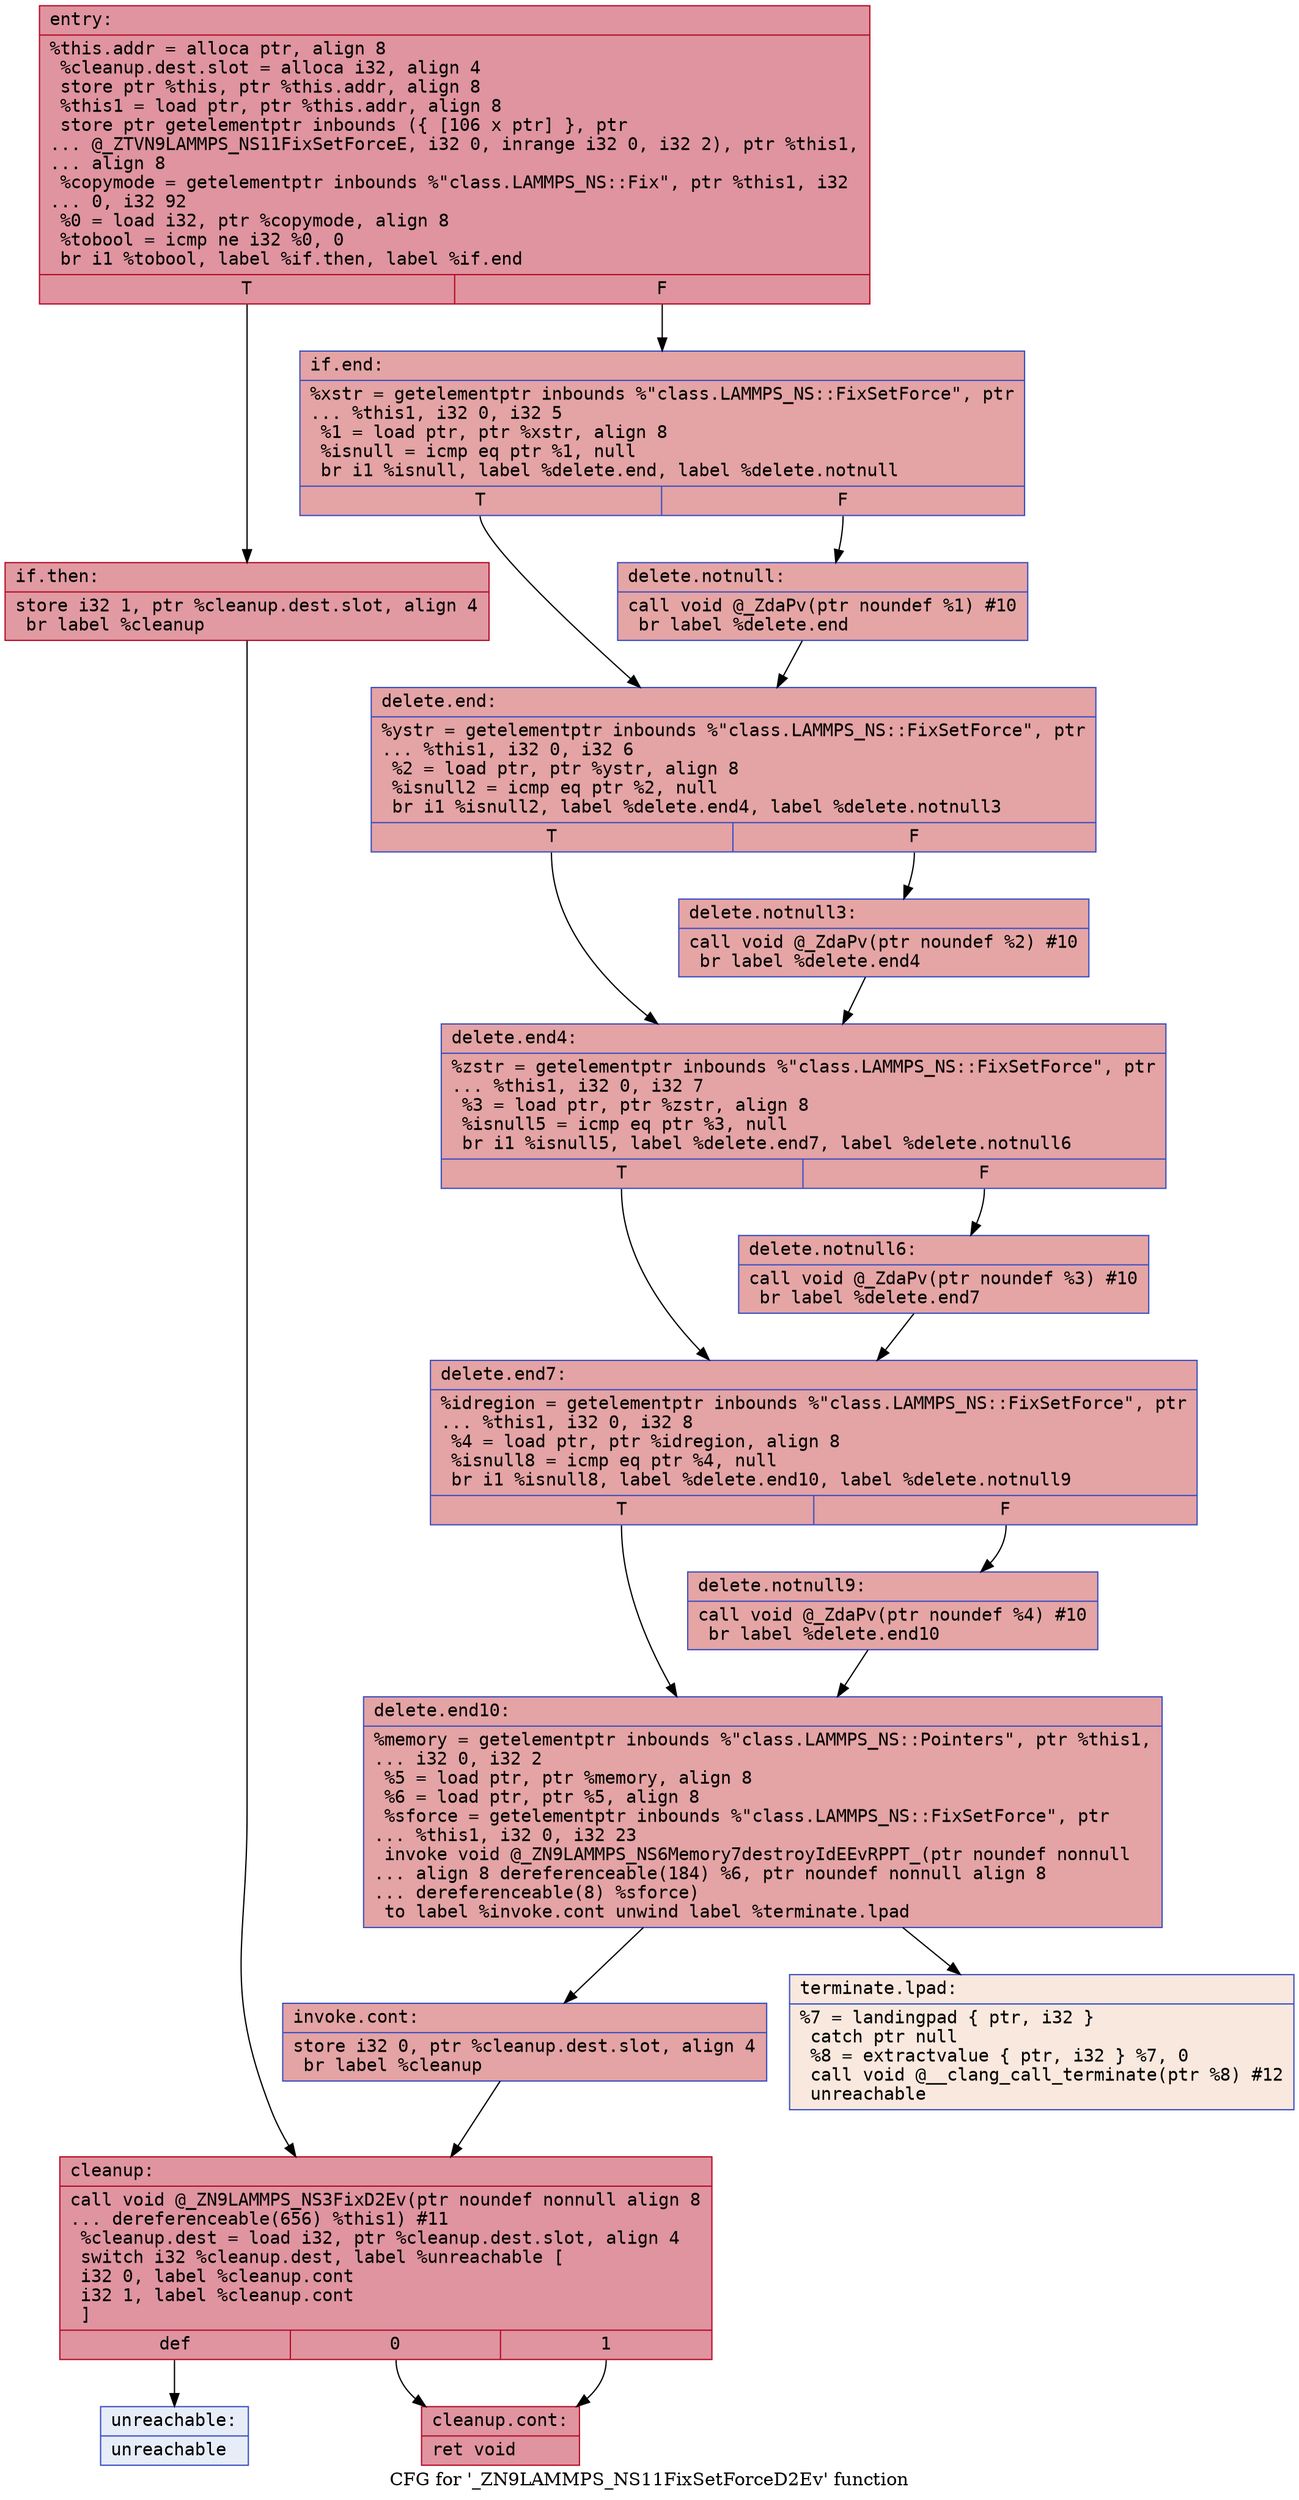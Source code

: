 digraph "CFG for '_ZN9LAMMPS_NS11FixSetForceD2Ev' function" {
	label="CFG for '_ZN9LAMMPS_NS11FixSetForceD2Ev' function";

	Node0x561adf9e9140 [shape=record,color="#b70d28ff", style=filled, fillcolor="#b70d2870" fontname="Courier",label="{entry:\l|  %this.addr = alloca ptr, align 8\l  %cleanup.dest.slot = alloca i32, align 4\l  store ptr %this, ptr %this.addr, align 8\l  %this1 = load ptr, ptr %this.addr, align 8\l  store ptr getelementptr inbounds (\{ [106 x ptr] \}, ptr\l... @_ZTVN9LAMMPS_NS11FixSetForceE, i32 0, inrange i32 0, i32 2), ptr %this1,\l... align 8\l  %copymode = getelementptr inbounds %\"class.LAMMPS_NS::Fix\", ptr %this1, i32\l... 0, i32 92\l  %0 = load i32, ptr %copymode, align 8\l  %tobool = icmp ne i32 %0, 0\l  br i1 %tobool, label %if.then, label %if.end\l|{<s0>T|<s1>F}}"];
	Node0x561adf9e9140:s0 -> Node0x561adf9e95d0[tooltip="entry -> if.then\nProbability 62.50%" ];
	Node0x561adf9e9140:s1 -> Node0x561adf9e9640[tooltip="entry -> if.end\nProbability 37.50%" ];
	Node0x561adf9e95d0 [shape=record,color="#b70d28ff", style=filled, fillcolor="#bb1b2c70" fontname="Courier",label="{if.then:\l|  store i32 1, ptr %cleanup.dest.slot, align 4\l  br label %cleanup\l}"];
	Node0x561adf9e95d0 -> Node0x561adf9e9830[tooltip="if.then -> cleanup\nProbability 100.00%" ];
	Node0x561adf9e9640 [shape=record,color="#3d50c3ff", style=filled, fillcolor="#c32e3170" fontname="Courier",label="{if.end:\l|  %xstr = getelementptr inbounds %\"class.LAMMPS_NS::FixSetForce\", ptr\l... %this1, i32 0, i32 5\l  %1 = load ptr, ptr %xstr, align 8\l  %isnull = icmp eq ptr %1, null\l  br i1 %isnull, label %delete.end, label %delete.notnull\l|{<s0>T|<s1>F}}"];
	Node0x561adf9e9640:s0 -> Node0x561adf9e9b20[tooltip="if.end -> delete.end\nProbability 37.50%" ];
	Node0x561adf9e9640:s1 -> Node0x561adf9e9d10[tooltip="if.end -> delete.notnull\nProbability 62.50%" ];
	Node0x561adf9e9d10 [shape=record,color="#3d50c3ff", style=filled, fillcolor="#c5333470" fontname="Courier",label="{delete.notnull:\l|  call void @_ZdaPv(ptr noundef %1) #10\l  br label %delete.end\l}"];
	Node0x561adf9e9d10 -> Node0x561adf9e9b20[tooltip="delete.notnull -> delete.end\nProbability 100.00%" ];
	Node0x561adf9e9b20 [shape=record,color="#3d50c3ff", style=filled, fillcolor="#c32e3170" fontname="Courier",label="{delete.end:\l|  %ystr = getelementptr inbounds %\"class.LAMMPS_NS::FixSetForce\", ptr\l... %this1, i32 0, i32 6\l  %2 = load ptr, ptr %ystr, align 8\l  %isnull2 = icmp eq ptr %2, null\l  br i1 %isnull2, label %delete.end4, label %delete.notnull3\l|{<s0>T|<s1>F}}"];
	Node0x561adf9e9b20:s0 -> Node0x561adf9ea220[tooltip="delete.end -> delete.end4\nProbability 37.50%" ];
	Node0x561adf9e9b20:s1 -> Node0x561adf9ea2a0[tooltip="delete.end -> delete.notnull3\nProbability 62.50%" ];
	Node0x561adf9ea2a0 [shape=record,color="#3d50c3ff", style=filled, fillcolor="#c5333470" fontname="Courier",label="{delete.notnull3:\l|  call void @_ZdaPv(ptr noundef %2) #10\l  br label %delete.end4\l}"];
	Node0x561adf9ea2a0 -> Node0x561adf9ea220[tooltip="delete.notnull3 -> delete.end4\nProbability 100.00%" ];
	Node0x561adf9ea220 [shape=record,color="#3d50c3ff", style=filled, fillcolor="#c32e3170" fontname="Courier",label="{delete.end4:\l|  %zstr = getelementptr inbounds %\"class.LAMMPS_NS::FixSetForce\", ptr\l... %this1, i32 0, i32 7\l  %3 = load ptr, ptr %zstr, align 8\l  %isnull5 = icmp eq ptr %3, null\l  br i1 %isnull5, label %delete.end7, label %delete.notnull6\l|{<s0>T|<s1>F}}"];
	Node0x561adf9ea220:s0 -> Node0x561adf9ea790[tooltip="delete.end4 -> delete.end7\nProbability 37.50%" ];
	Node0x561adf9ea220:s1 -> Node0x561adf9ea7e0[tooltip="delete.end4 -> delete.notnull6\nProbability 62.50%" ];
	Node0x561adf9ea7e0 [shape=record,color="#3d50c3ff", style=filled, fillcolor="#c5333470" fontname="Courier",label="{delete.notnull6:\l|  call void @_ZdaPv(ptr noundef %3) #10\l  br label %delete.end7\l}"];
	Node0x561adf9ea7e0 -> Node0x561adf9ea790[tooltip="delete.notnull6 -> delete.end7\nProbability 100.00%" ];
	Node0x561adf9ea790 [shape=record,color="#3d50c3ff", style=filled, fillcolor="#c32e3170" fontname="Courier",label="{delete.end7:\l|  %idregion = getelementptr inbounds %\"class.LAMMPS_NS::FixSetForce\", ptr\l... %this1, i32 0, i32 8\l  %4 = load ptr, ptr %idregion, align 8\l  %isnull8 = icmp eq ptr %4, null\l  br i1 %isnull8, label %delete.end10, label %delete.notnull9\l|{<s0>T|<s1>F}}"];
	Node0x561adf9ea790:s0 -> Node0x561adf9eacb0[tooltip="delete.end7 -> delete.end10\nProbability 37.50%" ];
	Node0x561adf9ea790:s1 -> Node0x561adf9e9b70[tooltip="delete.end7 -> delete.notnull9\nProbability 62.50%" ];
	Node0x561adf9e9b70 [shape=record,color="#3d50c3ff", style=filled, fillcolor="#c5333470" fontname="Courier",label="{delete.notnull9:\l|  call void @_ZdaPv(ptr noundef %4) #10\l  br label %delete.end10\l}"];
	Node0x561adf9e9b70 -> Node0x561adf9eacb0[tooltip="delete.notnull9 -> delete.end10\nProbability 100.00%" ];
	Node0x561adf9eacb0 [shape=record,color="#3d50c3ff", style=filled, fillcolor="#c32e3170" fontname="Courier",label="{delete.end10:\l|  %memory = getelementptr inbounds %\"class.LAMMPS_NS::Pointers\", ptr %this1,\l... i32 0, i32 2\l  %5 = load ptr, ptr %memory, align 8\l  %6 = load ptr, ptr %5, align 8\l  %sforce = getelementptr inbounds %\"class.LAMMPS_NS::FixSetForce\", ptr\l... %this1, i32 0, i32 23\l  invoke void @_ZN9LAMMPS_NS6Memory7destroyIdEEvRPPT_(ptr noundef nonnull\l... align 8 dereferenceable(184) %6, ptr noundef nonnull align 8\l... dereferenceable(8) %sforce)\l          to label %invoke.cont unwind label %terminate.lpad\l}"];
	Node0x561adf9eacb0 -> Node0x561adf9eb450[tooltip="delete.end10 -> invoke.cont\nProbability 100.00%" ];
	Node0x561adf9eacb0 -> Node0x561adf9eb4d0[tooltip="delete.end10 -> terminate.lpad\nProbability 0.00%" ];
	Node0x561adf9eb450 [shape=record,color="#3d50c3ff", style=filled, fillcolor="#c32e3170" fontname="Courier",label="{invoke.cont:\l|  store i32 0, ptr %cleanup.dest.slot, align 4\l  br label %cleanup\l}"];
	Node0x561adf9eb450 -> Node0x561adf9e9830[tooltip="invoke.cont -> cleanup\nProbability 100.00%" ];
	Node0x561adf9e9830 [shape=record,color="#b70d28ff", style=filled, fillcolor="#b70d2870" fontname="Courier",label="{cleanup:\l|  call void @_ZN9LAMMPS_NS3FixD2Ev(ptr noundef nonnull align 8\l... dereferenceable(656) %this1) #11\l  %cleanup.dest = load i32, ptr %cleanup.dest.slot, align 4\l  switch i32 %cleanup.dest, label %unreachable [\l    i32 0, label %cleanup.cont\l    i32 1, label %cleanup.cont\l  ]\l|{<s0>def|<s1>0|<s2>1}}"];
	Node0x561adf9e9830:s0 -> Node0x561adf9ebaa0[tooltip="cleanup -> unreachable\nProbability 0.00%" ];
	Node0x561adf9e9830:s1 -> Node0x561adf9ebaf0[tooltip="cleanup -> cleanup.cont\nProbability 100.00%" ];
	Node0x561adf9e9830:s2 -> Node0x561adf9ebaf0[tooltip="cleanup -> cleanup.cont\nProbability 100.00%" ];
	Node0x561adf9ebaf0 [shape=record,color="#b70d28ff", style=filled, fillcolor="#b70d2870" fontname="Courier",label="{cleanup.cont:\l|  ret void\l}"];
	Node0x561adf9eb4d0 [shape=record,color="#3d50c3ff", style=filled, fillcolor="#f2cab570" fontname="Courier",label="{terminate.lpad:\l|  %7 = landingpad \{ ptr, i32 \}\l          catch ptr null\l  %8 = extractvalue \{ ptr, i32 \} %7, 0\l  call void @__clang_call_terminate(ptr %8) #12\l  unreachable\l}"];
	Node0x561adf9ebaa0 [shape=record,color="#3d50c3ff", style=filled, fillcolor="#c7d7f070" fontname="Courier",label="{unreachable:\l|  unreachable\l}"];
}
